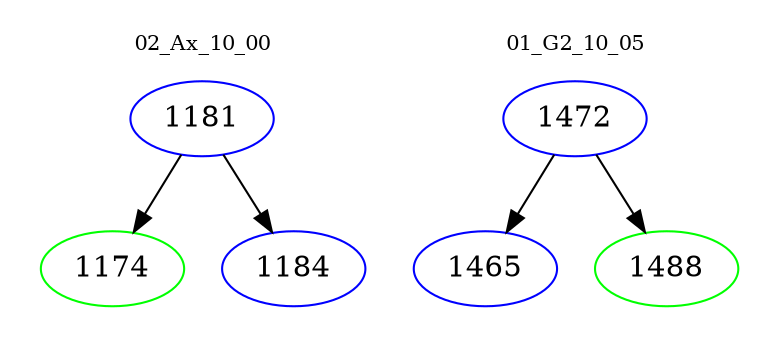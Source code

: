 digraph{
subgraph cluster_0 {
color = white
label = "02_Ax_10_00";
fontsize=10;
T0_1181 [label="1181", color="blue"]
T0_1181 -> T0_1174 [color="black"]
T0_1174 [label="1174", color="green"]
T0_1181 -> T0_1184 [color="black"]
T0_1184 [label="1184", color="blue"]
}
subgraph cluster_1 {
color = white
label = "01_G2_10_05";
fontsize=10;
T1_1472 [label="1472", color="blue"]
T1_1472 -> T1_1465 [color="black"]
T1_1465 [label="1465", color="blue"]
T1_1472 -> T1_1488 [color="black"]
T1_1488 [label="1488", color="green"]
}
}
